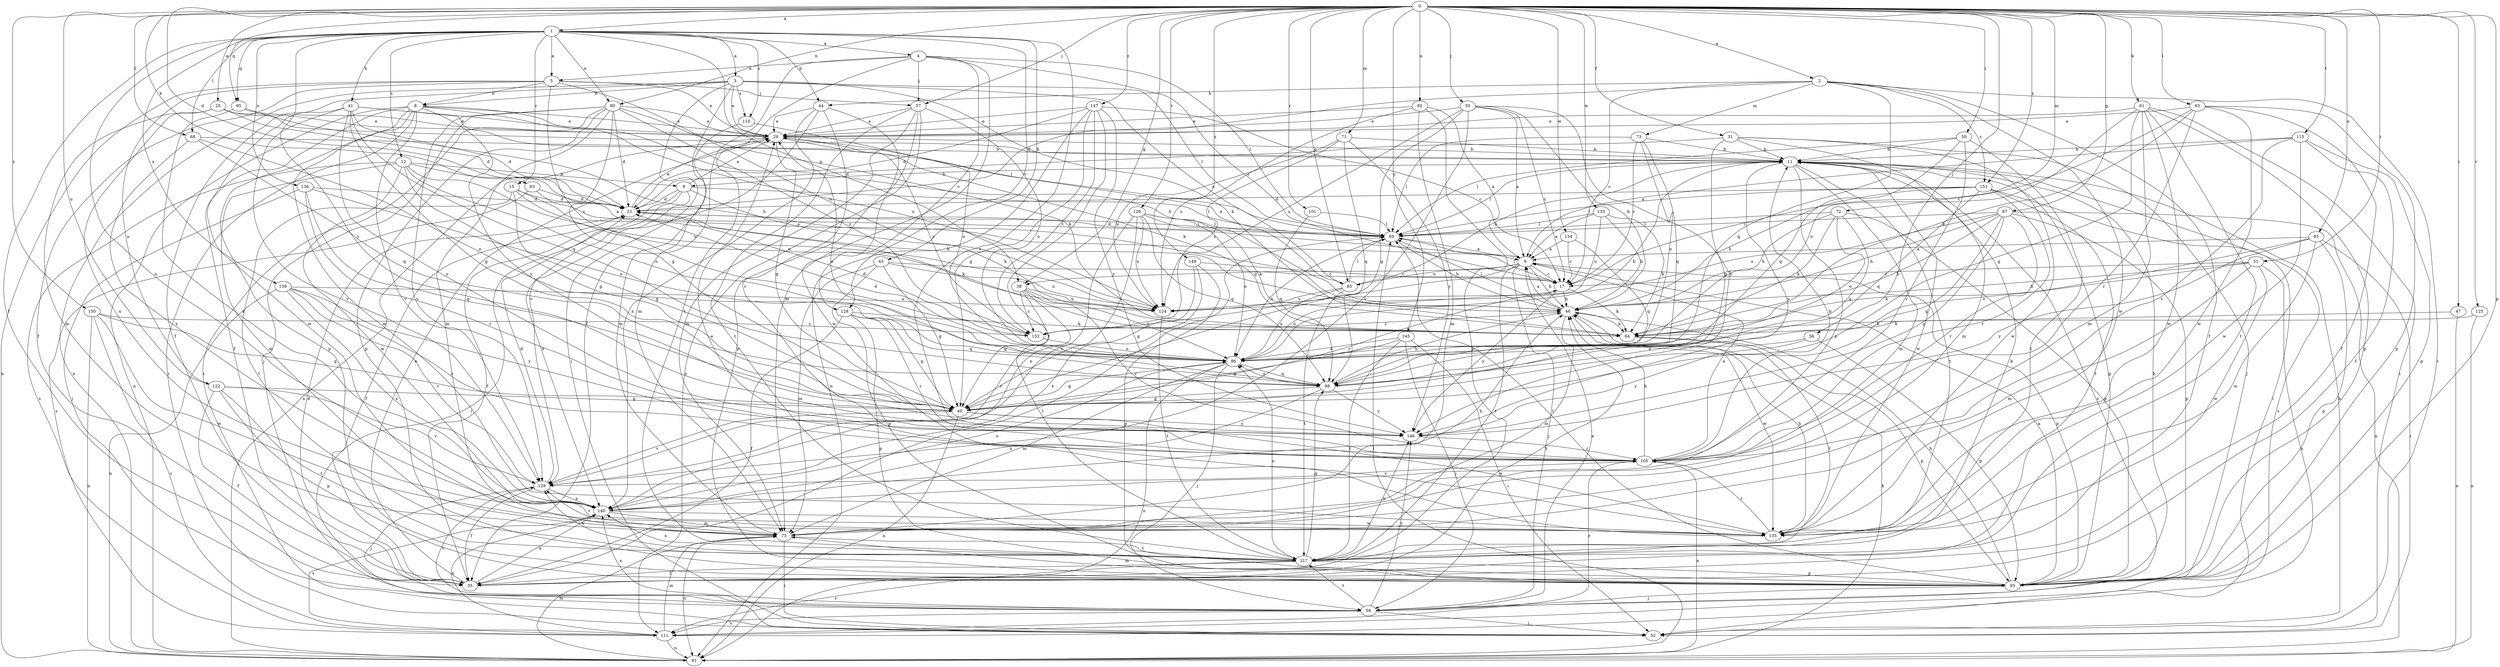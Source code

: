 strict digraph  {
0;
1;
2;
3;
4;
5;
6;
8;
9;
11;
12;
15;
17;
23;
25;
29;
31;
35;
38;
40;
41;
43;
44;
46;
47;
50;
51;
52;
55;
56;
57;
58;
61;
63;
64;
65;
68;
69;
71;
72;
73;
75;
80;
81;
82;
83;
85;
86;
87;
93;
95;
98;
101;
105;
110;
111;
115;
117;
122;
124;
125;
126;
128;
129;
133;
134;
135;
136;
139;
140;
145;
146;
147;
149;
150;
151;
152;
0 -> 1  [label=a];
0 -> 2  [label=a];
0 -> 23  [label=d];
0 -> 25  [label=e];
0 -> 31  [label=f];
0 -> 38  [label=g];
0 -> 47  [label=i];
0 -> 50  [label=i];
0 -> 51  [label=i];
0 -> 55  [label=j];
0 -> 56  [label=j];
0 -> 57  [label=j];
0 -> 61  [label=k];
0 -> 63  [label=k];
0 -> 65  [label=l];
0 -> 68  [label=l];
0 -> 71  [label=m];
0 -> 72  [label=m];
0 -> 80  [label=n];
0 -> 82  [label=o];
0 -> 83  [label=o];
0 -> 85  [label=o];
0 -> 87  [label=p];
0 -> 93  [label=p];
0 -> 95  [label=q];
0 -> 101  [label=r];
0 -> 115  [label=t];
0 -> 122  [label=u];
0 -> 125  [label=v];
0 -> 126  [label=v];
0 -> 133  [label=w];
0 -> 134  [label=w];
0 -> 145  [label=y];
0 -> 147  [label=z];
0 -> 149  [label=z];
0 -> 150  [label=z];
0 -> 151  [label=z];
1 -> 3  [label=a];
1 -> 4  [label=a];
1 -> 5  [label=a];
1 -> 12  [label=c];
1 -> 15  [label=c];
1 -> 35  [label=f];
1 -> 38  [label=g];
1 -> 41  [label=h];
1 -> 43  [label=h];
1 -> 44  [label=h];
1 -> 68  [label=l];
1 -> 80  [label=n];
1 -> 95  [label=q];
1 -> 105  [label=r];
1 -> 110  [label=s];
1 -> 128  [label=v];
1 -> 136  [label=x];
1 -> 139  [label=x];
1 -> 140  [label=x];
1 -> 146  [label=y];
2 -> 17  [label=c];
2 -> 23  [label=d];
2 -> 35  [label=f];
2 -> 44  [label=h];
2 -> 52  [label=i];
2 -> 73  [label=m];
2 -> 98  [label=q];
2 -> 135  [label=w];
2 -> 151  [label=z];
3 -> 8  [label=b];
3 -> 29  [label=e];
3 -> 35  [label=f];
3 -> 52  [label=i];
3 -> 64  [label=k];
3 -> 69  [label=l];
3 -> 75  [label=m];
3 -> 81  [label=n];
3 -> 85  [label=o];
3 -> 110  [label=s];
4 -> 5  [label=a];
4 -> 17  [label=c];
4 -> 35  [label=f];
4 -> 57  [label=j];
4 -> 69  [label=l];
4 -> 75  [label=m];
4 -> 117  [label=t];
4 -> 128  [label=v];
5 -> 8  [label=b];
5 -> 29  [label=e];
5 -> 35  [label=f];
5 -> 57  [label=j];
5 -> 81  [label=n];
5 -> 122  [label=u];
5 -> 124  [label=u];
5 -> 152  [label=z];
6 -> 17  [label=c];
6 -> 38  [label=g];
6 -> 46  [label=h];
6 -> 58  [label=j];
6 -> 85  [label=o];
6 -> 93  [label=p];
6 -> 117  [label=t];
6 -> 152  [label=z];
8 -> 29  [label=e];
8 -> 35  [label=f];
8 -> 46  [label=h];
8 -> 52  [label=i];
8 -> 81  [label=n];
8 -> 93  [label=p];
8 -> 124  [label=u];
8 -> 129  [label=v];
8 -> 135  [label=w];
8 -> 146  [label=y];
9 -> 23  [label=d];
9 -> 29  [label=e];
9 -> 35  [label=f];
9 -> 52  [label=i];
9 -> 64  [label=k];
9 -> 69  [label=l];
9 -> 140  [label=x];
11 -> 9  [label=b];
11 -> 52  [label=i];
11 -> 69  [label=l];
11 -> 75  [label=m];
11 -> 93  [label=p];
11 -> 111  [label=s];
11 -> 117  [label=t];
11 -> 135  [label=w];
11 -> 140  [label=x];
11 -> 146  [label=y];
12 -> 6  [label=a];
12 -> 9  [label=b];
12 -> 40  [label=g];
12 -> 75  [label=m];
12 -> 86  [label=o];
12 -> 111  [label=s];
12 -> 124  [label=u];
12 -> 135  [label=w];
15 -> 23  [label=d];
15 -> 40  [label=g];
15 -> 46  [label=h];
15 -> 117  [label=t];
15 -> 124  [label=u];
17 -> 46  [label=h];
17 -> 64  [label=k];
17 -> 69  [label=l];
17 -> 86  [label=o];
17 -> 146  [label=y];
23 -> 29  [label=e];
23 -> 35  [label=f];
23 -> 64  [label=k];
23 -> 69  [label=l];
25 -> 11  [label=b];
25 -> 23  [label=d];
25 -> 29  [label=e];
25 -> 75  [label=m];
25 -> 140  [label=x];
29 -> 11  [label=b];
29 -> 40  [label=g];
29 -> 64  [label=k];
29 -> 81  [label=n];
29 -> 152  [label=z];
31 -> 11  [label=b];
31 -> 23  [label=d];
31 -> 40  [label=g];
31 -> 58  [label=j];
31 -> 75  [label=m];
31 -> 135  [label=w];
35 -> 23  [label=d];
35 -> 29  [label=e];
35 -> 46  [label=h];
35 -> 69  [label=l];
35 -> 140  [label=x];
38 -> 40  [label=g];
38 -> 86  [label=o];
38 -> 105  [label=r];
38 -> 124  [label=u];
38 -> 129  [label=v];
38 -> 152  [label=z];
40 -> 17  [label=c];
40 -> 81  [label=n];
40 -> 129  [label=v];
40 -> 135  [label=w];
40 -> 146  [label=y];
41 -> 23  [label=d];
41 -> 29  [label=e];
41 -> 40  [label=g];
41 -> 69  [label=l];
41 -> 98  [label=q];
41 -> 129  [label=v];
41 -> 135  [label=w];
41 -> 146  [label=y];
43 -> 17  [label=c];
43 -> 40  [label=g];
43 -> 75  [label=m];
43 -> 93  [label=p];
43 -> 124  [label=u];
44 -> 29  [label=e];
44 -> 105  [label=r];
44 -> 129  [label=v];
44 -> 135  [label=w];
44 -> 140  [label=x];
46 -> 6  [label=a];
46 -> 64  [label=k];
46 -> 69  [label=l];
46 -> 75  [label=m];
46 -> 135  [label=w];
46 -> 152  [label=z];
47 -> 64  [label=k];
47 -> 81  [label=n];
50 -> 11  [label=b];
50 -> 69  [label=l];
50 -> 98  [label=q];
50 -> 105  [label=r];
50 -> 117  [label=t];
51 -> 17  [label=c];
51 -> 46  [label=h];
51 -> 64  [label=k];
51 -> 75  [label=m];
51 -> 111  [label=s];
51 -> 135  [label=w];
52 -> 11  [label=b];
55 -> 6  [label=a];
55 -> 17  [label=c];
55 -> 29  [label=e];
55 -> 40  [label=g];
55 -> 46  [label=h];
55 -> 124  [label=u];
55 -> 129  [label=v];
55 -> 146  [label=y];
56 -> 86  [label=o];
56 -> 93  [label=p];
56 -> 146  [label=y];
57 -> 29  [label=e];
57 -> 75  [label=m];
57 -> 86  [label=o];
57 -> 93  [label=p];
57 -> 111  [label=s];
57 -> 117  [label=t];
58 -> 6  [label=a];
58 -> 52  [label=i];
58 -> 105  [label=r];
58 -> 111  [label=s];
58 -> 117  [label=t];
58 -> 129  [label=v];
58 -> 140  [label=x];
58 -> 146  [label=y];
61 -> 29  [label=e];
61 -> 40  [label=g];
61 -> 52  [label=i];
61 -> 75  [label=m];
61 -> 86  [label=o];
61 -> 93  [label=p];
61 -> 117  [label=t];
61 -> 135  [label=w];
63 -> 6  [label=a];
63 -> 23  [label=d];
63 -> 111  [label=s];
64 -> 93  [label=p];
64 -> 117  [label=t];
65 -> 17  [label=c];
65 -> 29  [label=e];
65 -> 35  [label=f];
65 -> 64  [label=k];
65 -> 93  [label=p];
65 -> 105  [label=r];
65 -> 135  [label=w];
68 -> 11  [label=b];
68 -> 86  [label=o];
68 -> 98  [label=q];
68 -> 140  [label=x];
69 -> 6  [label=a];
69 -> 23  [label=d];
69 -> 46  [label=h];
69 -> 86  [label=o];
71 -> 11  [label=b];
71 -> 98  [label=q];
71 -> 124  [label=u];
71 -> 146  [label=y];
71 -> 152  [label=z];
72 -> 46  [label=h];
72 -> 64  [label=k];
72 -> 69  [label=l];
72 -> 86  [label=o];
72 -> 93  [label=p];
72 -> 98  [label=q];
73 -> 11  [label=b];
73 -> 17  [label=c];
73 -> 69  [label=l];
73 -> 86  [label=o];
73 -> 98  [label=q];
75 -> 52  [label=i];
75 -> 81  [label=n];
75 -> 117  [label=t];
75 -> 129  [label=v];
80 -> 23  [label=d];
80 -> 29  [label=e];
80 -> 40  [label=g];
80 -> 52  [label=i];
80 -> 58  [label=j];
80 -> 64  [label=k];
80 -> 75  [label=m];
80 -> 93  [label=p];
80 -> 129  [label=v];
80 -> 152  [label=z];
81 -> 46  [label=h];
81 -> 69  [label=l];
81 -> 75  [label=m];
82 -> 6  [label=a];
82 -> 29  [label=e];
82 -> 35  [label=f];
82 -> 75  [label=m];
82 -> 124  [label=u];
83 -> 6  [label=a];
83 -> 52  [label=i];
83 -> 86  [label=o];
83 -> 93  [label=p];
83 -> 135  [label=w];
83 -> 146  [label=y];
85 -> 11  [label=b];
85 -> 29  [label=e];
85 -> 69  [label=l];
85 -> 86  [label=o];
85 -> 117  [label=t];
85 -> 124  [label=u];
86 -> 11  [label=b];
86 -> 23  [label=d];
86 -> 40  [label=g];
86 -> 58  [label=j];
86 -> 75  [label=m];
86 -> 81  [label=n];
86 -> 98  [label=q];
87 -> 40  [label=g];
87 -> 46  [label=h];
87 -> 64  [label=k];
87 -> 69  [label=l];
87 -> 81  [label=n];
87 -> 93  [label=p];
87 -> 105  [label=r];
87 -> 124  [label=u];
87 -> 146  [label=y];
93 -> 6  [label=a];
93 -> 11  [label=b];
93 -> 46  [label=h];
93 -> 58  [label=j];
93 -> 69  [label=l];
93 -> 75  [label=m];
95 -> 29  [label=e];
95 -> 46  [label=h];
95 -> 140  [label=x];
98 -> 29  [label=e];
98 -> 40  [label=g];
98 -> 46  [label=h];
98 -> 86  [label=o];
98 -> 140  [label=x];
98 -> 146  [label=y];
101 -> 69  [label=l];
101 -> 98  [label=q];
105 -> 6  [label=a];
105 -> 11  [label=b];
105 -> 46  [label=h];
105 -> 81  [label=n];
105 -> 129  [label=v];
110 -> 75  [label=m];
110 -> 86  [label=o];
111 -> 75  [label=m];
111 -> 81  [label=n];
111 -> 140  [label=x];
115 -> 6  [label=a];
115 -> 11  [label=b];
115 -> 35  [label=f];
115 -> 93  [label=p];
115 -> 105  [label=r];
115 -> 135  [label=w];
117 -> 11  [label=b];
117 -> 35  [label=f];
117 -> 86  [label=o];
117 -> 93  [label=p];
117 -> 98  [label=q];
117 -> 111  [label=s];
117 -> 129  [label=v];
117 -> 140  [label=x];
117 -> 146  [label=y];
122 -> 35  [label=f];
122 -> 40  [label=g];
122 -> 93  [label=p];
122 -> 117  [label=t];
122 -> 129  [label=v];
124 -> 117  [label=t];
125 -> 64  [label=k];
125 -> 81  [label=n];
126 -> 64  [label=k];
126 -> 69  [label=l];
126 -> 86  [label=o];
126 -> 98  [label=q];
126 -> 124  [label=u];
126 -> 129  [label=v];
126 -> 140  [label=x];
128 -> 35  [label=f];
128 -> 40  [label=g];
128 -> 64  [label=k];
128 -> 93  [label=p];
128 -> 98  [label=q];
128 -> 105  [label=r];
129 -> 23  [label=d];
129 -> 35  [label=f];
129 -> 58  [label=j];
129 -> 140  [label=x];
133 -> 6  [label=a];
133 -> 46  [label=h];
133 -> 64  [label=k];
133 -> 69  [label=l];
133 -> 124  [label=u];
134 -> 6  [label=a];
134 -> 17  [label=c];
134 -> 98  [label=q];
135 -> 29  [label=e];
135 -> 46  [label=h];
135 -> 105  [label=r];
136 -> 23  [label=d];
136 -> 40  [label=g];
136 -> 58  [label=j];
136 -> 86  [label=o];
136 -> 105  [label=r];
139 -> 81  [label=n];
139 -> 105  [label=r];
139 -> 124  [label=u];
139 -> 129  [label=v];
139 -> 140  [label=x];
139 -> 146  [label=y];
140 -> 46  [label=h];
140 -> 75  [label=m];
140 -> 86  [label=o];
140 -> 111  [label=s];
140 -> 135  [label=w];
145 -> 40  [label=g];
145 -> 52  [label=i];
145 -> 58  [label=j];
145 -> 86  [label=o];
145 -> 117  [label=t];
146 -> 105  [label=r];
147 -> 17  [label=c];
147 -> 23  [label=d];
147 -> 29  [label=e];
147 -> 40  [label=g];
147 -> 81  [label=n];
147 -> 117  [label=t];
147 -> 146  [label=y];
147 -> 152  [label=z];
149 -> 17  [label=c];
149 -> 40  [label=g];
149 -> 93  [label=p];
149 -> 140  [label=x];
150 -> 40  [label=g];
150 -> 81  [label=n];
150 -> 111  [label=s];
150 -> 135  [label=w];
150 -> 152  [label=z];
151 -> 23  [label=d];
151 -> 46  [label=h];
151 -> 69  [label=l];
151 -> 98  [label=q];
151 -> 105  [label=r];
151 -> 111  [label=s];
151 -> 117  [label=t];
152 -> 23  [label=d];
152 -> 86  [label=o];
}
